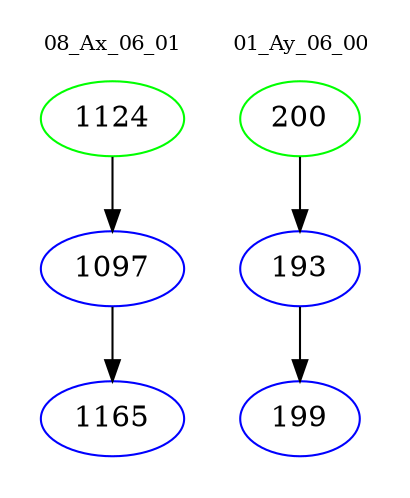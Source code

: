 digraph{
subgraph cluster_0 {
color = white
label = "08_Ax_06_01";
fontsize=10;
T0_1124 [label="1124", color="green"]
T0_1124 -> T0_1097 [color="black"]
T0_1097 [label="1097", color="blue"]
T0_1097 -> T0_1165 [color="black"]
T0_1165 [label="1165", color="blue"]
}
subgraph cluster_1 {
color = white
label = "01_Ay_06_00";
fontsize=10;
T1_200 [label="200", color="green"]
T1_200 -> T1_193 [color="black"]
T1_193 [label="193", color="blue"]
T1_193 -> T1_199 [color="black"]
T1_199 [label="199", color="blue"]
}
}
